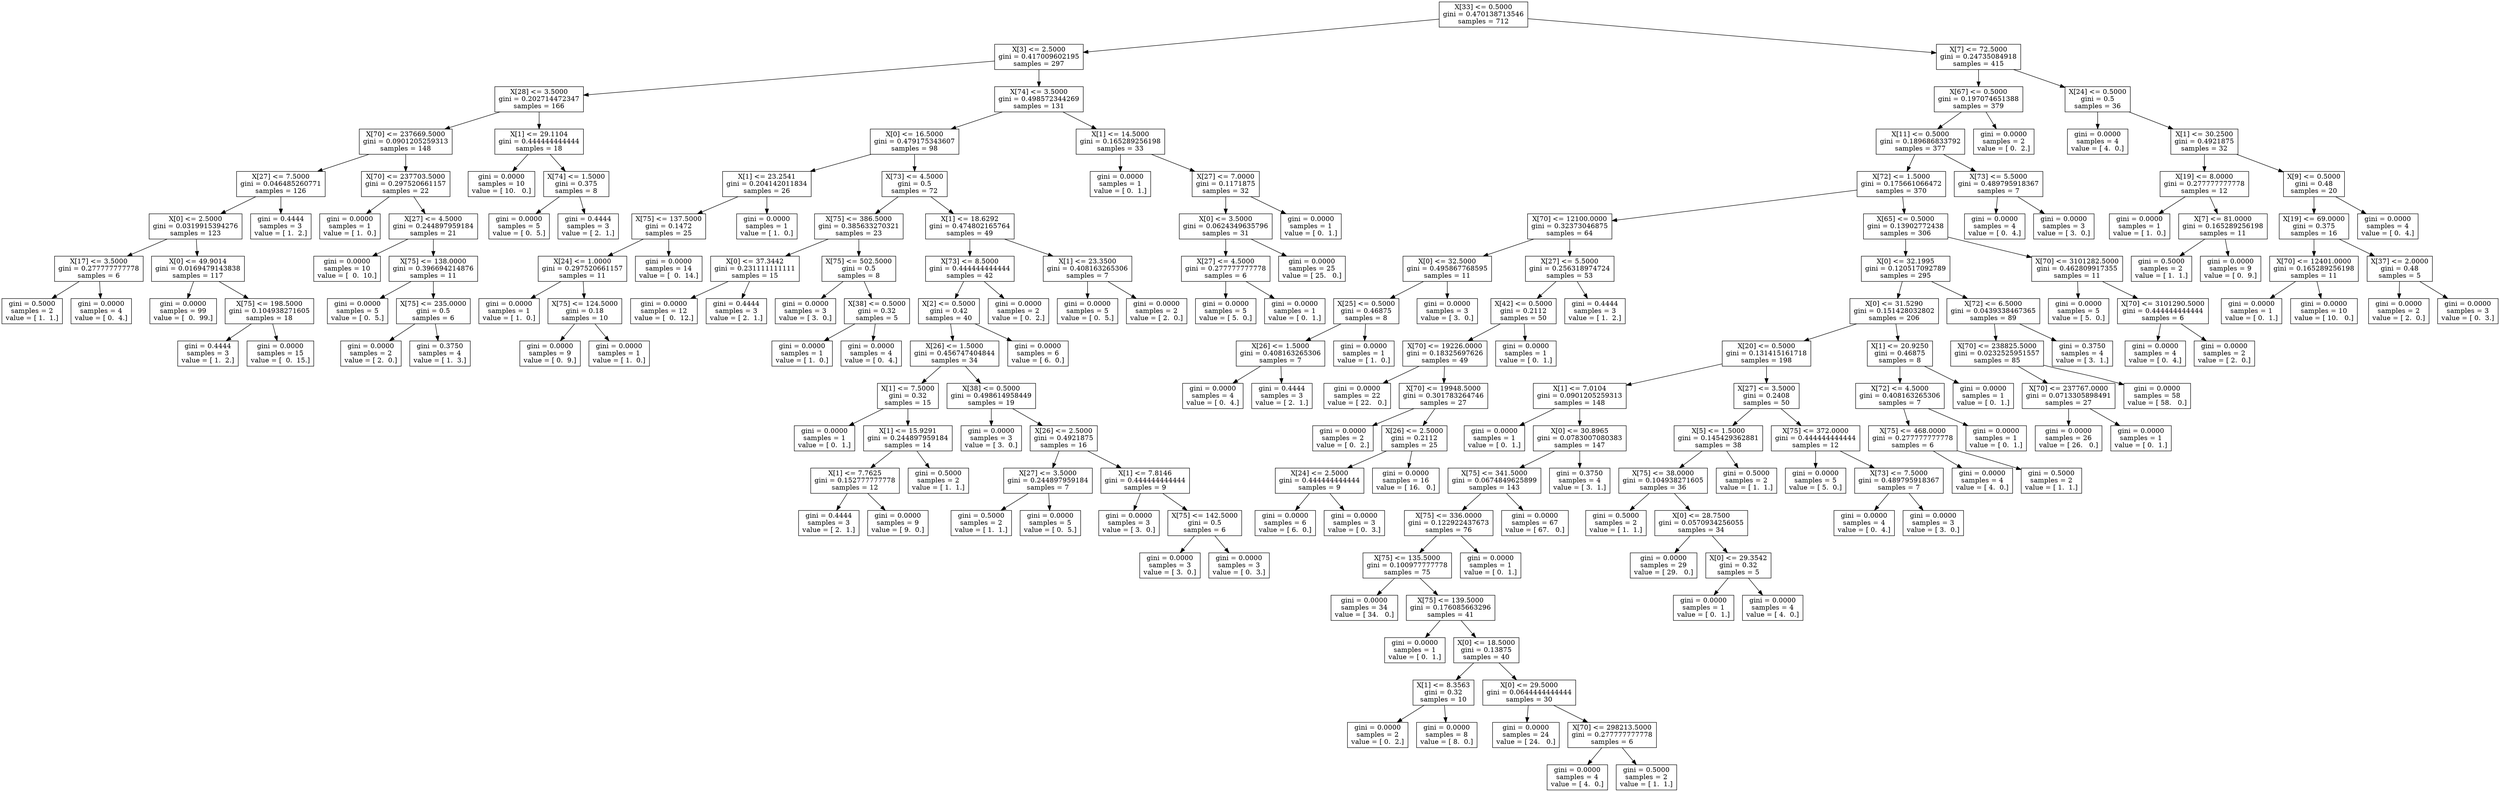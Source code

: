 digraph Tree {
0 [label="X[33] <= 0.5000\ngini = 0.470138713546\nsamples = 712", shape="box"] ;
1 [label="X[3] <= 2.5000\ngini = 0.417009602195\nsamples = 297", shape="box"] ;
0 -> 1 ;
2 [label="X[28] <= 3.5000\ngini = 0.202714472347\nsamples = 166", shape="box"] ;
1 -> 2 ;
3 [label="X[70] <= 237669.5000\ngini = 0.0901205259313\nsamples = 148", shape="box"] ;
2 -> 3 ;
4 [label="X[27] <= 7.5000\ngini = 0.046485260771\nsamples = 126", shape="box"] ;
3 -> 4 ;
5 [label="X[0] <= 2.5000\ngini = 0.0319915394276\nsamples = 123", shape="box"] ;
4 -> 5 ;
6 [label="X[17] <= 3.5000\ngini = 0.277777777778\nsamples = 6", shape="box"] ;
5 -> 6 ;
7 [label="gini = 0.5000\nsamples = 2\nvalue = [ 1.  1.]", shape="box"] ;
6 -> 7 ;
8 [label="gini = 0.0000\nsamples = 4\nvalue = [ 0.  4.]", shape="box"] ;
6 -> 8 ;
9 [label="X[0] <= 49.9014\ngini = 0.0169479143838\nsamples = 117", shape="box"] ;
5 -> 9 ;
10 [label="gini = 0.0000\nsamples = 99\nvalue = [  0.  99.]", shape="box"] ;
9 -> 10 ;
11 [label="X[75] <= 198.5000\ngini = 0.104938271605\nsamples = 18", shape="box"] ;
9 -> 11 ;
12 [label="gini = 0.4444\nsamples = 3\nvalue = [ 1.  2.]", shape="box"] ;
11 -> 12 ;
13 [label="gini = 0.0000\nsamples = 15\nvalue = [  0.  15.]", shape="box"] ;
11 -> 13 ;
14 [label="gini = 0.4444\nsamples = 3\nvalue = [ 1.  2.]", shape="box"] ;
4 -> 14 ;
15 [label="X[70] <= 237703.5000\ngini = 0.297520661157\nsamples = 22", shape="box"] ;
3 -> 15 ;
16 [label="gini = 0.0000\nsamples = 1\nvalue = [ 1.  0.]", shape="box"] ;
15 -> 16 ;
17 [label="X[27] <= 4.5000\ngini = 0.244897959184\nsamples = 21", shape="box"] ;
15 -> 17 ;
18 [label="gini = 0.0000\nsamples = 10\nvalue = [  0.  10.]", shape="box"] ;
17 -> 18 ;
19 [label="X[75] <= 138.0000\ngini = 0.396694214876\nsamples = 11", shape="box"] ;
17 -> 19 ;
20 [label="gini = 0.0000\nsamples = 5\nvalue = [ 0.  5.]", shape="box"] ;
19 -> 20 ;
21 [label="X[75] <= 235.0000\ngini = 0.5\nsamples = 6", shape="box"] ;
19 -> 21 ;
22 [label="gini = 0.0000\nsamples = 2\nvalue = [ 2.  0.]", shape="box"] ;
21 -> 22 ;
23 [label="gini = 0.3750\nsamples = 4\nvalue = [ 1.  3.]", shape="box"] ;
21 -> 23 ;
24 [label="X[1] <= 29.1104\ngini = 0.444444444444\nsamples = 18", shape="box"] ;
2 -> 24 ;
25 [label="gini = 0.0000\nsamples = 10\nvalue = [ 10.   0.]", shape="box"] ;
24 -> 25 ;
26 [label="X[74] <= 1.5000\ngini = 0.375\nsamples = 8", shape="box"] ;
24 -> 26 ;
27 [label="gini = 0.0000\nsamples = 5\nvalue = [ 0.  5.]", shape="box"] ;
26 -> 27 ;
28 [label="gini = 0.4444\nsamples = 3\nvalue = [ 2.  1.]", shape="box"] ;
26 -> 28 ;
29 [label="X[74] <= 3.5000\ngini = 0.498572344269\nsamples = 131", shape="box"] ;
1 -> 29 ;
30 [label="X[0] <= 16.5000\ngini = 0.479175343607\nsamples = 98", shape="box"] ;
29 -> 30 ;
31 [label="X[1] <= 23.2541\ngini = 0.204142011834\nsamples = 26", shape="box"] ;
30 -> 31 ;
32 [label="X[75] <= 137.5000\ngini = 0.1472\nsamples = 25", shape="box"] ;
31 -> 32 ;
33 [label="X[24] <= 1.0000\ngini = 0.297520661157\nsamples = 11", shape="box"] ;
32 -> 33 ;
34 [label="gini = 0.0000\nsamples = 1\nvalue = [ 1.  0.]", shape="box"] ;
33 -> 34 ;
35 [label="X[75] <= 124.5000\ngini = 0.18\nsamples = 10", shape="box"] ;
33 -> 35 ;
36 [label="gini = 0.0000\nsamples = 9\nvalue = [ 0.  9.]", shape="box"] ;
35 -> 36 ;
37 [label="gini = 0.0000\nsamples = 1\nvalue = [ 1.  0.]", shape="box"] ;
35 -> 37 ;
38 [label="gini = 0.0000\nsamples = 14\nvalue = [  0.  14.]", shape="box"] ;
32 -> 38 ;
39 [label="gini = 0.0000\nsamples = 1\nvalue = [ 1.  0.]", shape="box"] ;
31 -> 39 ;
40 [label="X[73] <= 4.5000\ngini = 0.5\nsamples = 72", shape="box"] ;
30 -> 40 ;
41 [label="X[75] <= 386.5000\ngini = 0.385633270321\nsamples = 23", shape="box"] ;
40 -> 41 ;
42 [label="X[0] <= 37.3442\ngini = 0.231111111111\nsamples = 15", shape="box"] ;
41 -> 42 ;
43 [label="gini = 0.0000\nsamples = 12\nvalue = [  0.  12.]", shape="box"] ;
42 -> 43 ;
44 [label="gini = 0.4444\nsamples = 3\nvalue = [ 2.  1.]", shape="box"] ;
42 -> 44 ;
45 [label="X[75] <= 502.5000\ngini = 0.5\nsamples = 8", shape="box"] ;
41 -> 45 ;
46 [label="gini = 0.0000\nsamples = 3\nvalue = [ 3.  0.]", shape="box"] ;
45 -> 46 ;
47 [label="X[38] <= 0.5000\ngini = 0.32\nsamples = 5", shape="box"] ;
45 -> 47 ;
48 [label="gini = 0.0000\nsamples = 1\nvalue = [ 1.  0.]", shape="box"] ;
47 -> 48 ;
49 [label="gini = 0.0000\nsamples = 4\nvalue = [ 0.  4.]", shape="box"] ;
47 -> 49 ;
50 [label="X[1] <= 18.6292\ngini = 0.474802165764\nsamples = 49", shape="box"] ;
40 -> 50 ;
51 [label="X[73] <= 8.5000\ngini = 0.444444444444\nsamples = 42", shape="box"] ;
50 -> 51 ;
52 [label="X[2] <= 0.5000\ngini = 0.42\nsamples = 40", shape="box"] ;
51 -> 52 ;
53 [label="X[26] <= 1.5000\ngini = 0.456747404844\nsamples = 34", shape="box"] ;
52 -> 53 ;
54 [label="X[1] <= 7.5000\ngini = 0.32\nsamples = 15", shape="box"] ;
53 -> 54 ;
55 [label="gini = 0.0000\nsamples = 1\nvalue = [ 0.  1.]", shape="box"] ;
54 -> 55 ;
56 [label="X[1] <= 15.9291\ngini = 0.244897959184\nsamples = 14", shape="box"] ;
54 -> 56 ;
57 [label="X[1] <= 7.7625\ngini = 0.152777777778\nsamples = 12", shape="box"] ;
56 -> 57 ;
58 [label="gini = 0.4444\nsamples = 3\nvalue = [ 2.  1.]", shape="box"] ;
57 -> 58 ;
59 [label="gini = 0.0000\nsamples = 9\nvalue = [ 9.  0.]", shape="box"] ;
57 -> 59 ;
60 [label="gini = 0.5000\nsamples = 2\nvalue = [ 1.  1.]", shape="box"] ;
56 -> 60 ;
61 [label="X[38] <= 0.5000\ngini = 0.498614958449\nsamples = 19", shape="box"] ;
53 -> 61 ;
62 [label="gini = 0.0000\nsamples = 3\nvalue = [ 3.  0.]", shape="box"] ;
61 -> 62 ;
63 [label="X[26] <= 2.5000\ngini = 0.4921875\nsamples = 16", shape="box"] ;
61 -> 63 ;
64 [label="X[27] <= 3.5000\ngini = 0.244897959184\nsamples = 7", shape="box"] ;
63 -> 64 ;
65 [label="gini = 0.5000\nsamples = 2\nvalue = [ 1.  1.]", shape="box"] ;
64 -> 65 ;
66 [label="gini = 0.0000\nsamples = 5\nvalue = [ 0.  5.]", shape="box"] ;
64 -> 66 ;
67 [label="X[1] <= 7.8146\ngini = 0.444444444444\nsamples = 9", shape="box"] ;
63 -> 67 ;
68 [label="gini = 0.0000\nsamples = 3\nvalue = [ 3.  0.]", shape="box"] ;
67 -> 68 ;
69 [label="X[75] <= 142.5000\ngini = 0.5\nsamples = 6", shape="box"] ;
67 -> 69 ;
70 [label="gini = 0.0000\nsamples = 3\nvalue = [ 3.  0.]", shape="box"] ;
69 -> 70 ;
71 [label="gini = 0.0000\nsamples = 3\nvalue = [ 0.  3.]", shape="box"] ;
69 -> 71 ;
72 [label="gini = 0.0000\nsamples = 6\nvalue = [ 6.  0.]", shape="box"] ;
52 -> 72 ;
73 [label="gini = 0.0000\nsamples = 2\nvalue = [ 0.  2.]", shape="box"] ;
51 -> 73 ;
74 [label="X[1] <= 23.3500\ngini = 0.408163265306\nsamples = 7", shape="box"] ;
50 -> 74 ;
75 [label="gini = 0.0000\nsamples = 5\nvalue = [ 0.  5.]", shape="box"] ;
74 -> 75 ;
76 [label="gini = 0.0000\nsamples = 2\nvalue = [ 2.  0.]", shape="box"] ;
74 -> 76 ;
77 [label="X[1] <= 14.5000\ngini = 0.165289256198\nsamples = 33", shape="box"] ;
29 -> 77 ;
78 [label="gini = 0.0000\nsamples = 1\nvalue = [ 0.  1.]", shape="box"] ;
77 -> 78 ;
79 [label="X[27] <= 7.0000\ngini = 0.1171875\nsamples = 32", shape="box"] ;
77 -> 79 ;
80 [label="X[0] <= 3.5000\ngini = 0.0624349635796\nsamples = 31", shape="box"] ;
79 -> 80 ;
81 [label="X[27] <= 4.5000\ngini = 0.277777777778\nsamples = 6", shape="box"] ;
80 -> 81 ;
82 [label="gini = 0.0000\nsamples = 5\nvalue = [ 5.  0.]", shape="box"] ;
81 -> 82 ;
83 [label="gini = 0.0000\nsamples = 1\nvalue = [ 0.  1.]", shape="box"] ;
81 -> 83 ;
84 [label="gini = 0.0000\nsamples = 25\nvalue = [ 25.   0.]", shape="box"] ;
80 -> 84 ;
85 [label="gini = 0.0000\nsamples = 1\nvalue = [ 0.  1.]", shape="box"] ;
79 -> 85 ;
86 [label="X[7] <= 72.5000\ngini = 0.24735084918\nsamples = 415", shape="box"] ;
0 -> 86 ;
87 [label="X[67] <= 0.5000\ngini = 0.197074651388\nsamples = 379", shape="box"] ;
86 -> 87 ;
88 [label="X[11] <= 0.5000\ngini = 0.189686833792\nsamples = 377", shape="box"] ;
87 -> 88 ;
89 [label="X[72] <= 1.5000\ngini = 0.175661066472\nsamples = 370", shape="box"] ;
88 -> 89 ;
90 [label="X[70] <= 12100.0000\ngini = 0.32373046875\nsamples = 64", shape="box"] ;
89 -> 90 ;
91 [label="X[0] <= 32.5000\ngini = 0.495867768595\nsamples = 11", shape="box"] ;
90 -> 91 ;
92 [label="X[25] <= 0.5000\ngini = 0.46875\nsamples = 8", shape="box"] ;
91 -> 92 ;
93 [label="X[26] <= 1.5000\ngini = 0.408163265306\nsamples = 7", shape="box"] ;
92 -> 93 ;
94 [label="gini = 0.0000\nsamples = 4\nvalue = [ 0.  4.]", shape="box"] ;
93 -> 94 ;
95 [label="gini = 0.4444\nsamples = 3\nvalue = [ 2.  1.]", shape="box"] ;
93 -> 95 ;
96 [label="gini = 0.0000\nsamples = 1\nvalue = [ 1.  0.]", shape="box"] ;
92 -> 96 ;
97 [label="gini = 0.0000\nsamples = 3\nvalue = [ 3.  0.]", shape="box"] ;
91 -> 97 ;
98 [label="X[27] <= 5.5000\ngini = 0.256318974724\nsamples = 53", shape="box"] ;
90 -> 98 ;
99 [label="X[42] <= 0.5000\ngini = 0.2112\nsamples = 50", shape="box"] ;
98 -> 99 ;
100 [label="X[70] <= 19226.0000\ngini = 0.18325697626\nsamples = 49", shape="box"] ;
99 -> 100 ;
101 [label="gini = 0.0000\nsamples = 22\nvalue = [ 22.   0.]", shape="box"] ;
100 -> 101 ;
102 [label="X[70] <= 19948.5000\ngini = 0.301783264746\nsamples = 27", shape="box"] ;
100 -> 102 ;
103 [label="gini = 0.0000\nsamples = 2\nvalue = [ 0.  2.]", shape="box"] ;
102 -> 103 ;
104 [label="X[26] <= 2.5000\ngini = 0.2112\nsamples = 25", shape="box"] ;
102 -> 104 ;
105 [label="X[24] <= 2.5000\ngini = 0.444444444444\nsamples = 9", shape="box"] ;
104 -> 105 ;
106 [label="gini = 0.0000\nsamples = 6\nvalue = [ 6.  0.]", shape="box"] ;
105 -> 106 ;
107 [label="gini = 0.0000\nsamples = 3\nvalue = [ 0.  3.]", shape="box"] ;
105 -> 107 ;
108 [label="gini = 0.0000\nsamples = 16\nvalue = [ 16.   0.]", shape="box"] ;
104 -> 108 ;
109 [label="gini = 0.0000\nsamples = 1\nvalue = [ 0.  1.]", shape="box"] ;
99 -> 109 ;
110 [label="gini = 0.4444\nsamples = 3\nvalue = [ 1.  2.]", shape="box"] ;
98 -> 110 ;
111 [label="X[65] <= 0.5000\ngini = 0.13902772438\nsamples = 306", shape="box"] ;
89 -> 111 ;
112 [label="X[0] <= 32.1995\ngini = 0.120517092789\nsamples = 295", shape="box"] ;
111 -> 112 ;
113 [label="X[0] <= 31.5290\ngini = 0.151428032802\nsamples = 206", shape="box"] ;
112 -> 113 ;
114 [label="X[20] <= 0.5000\ngini = 0.131415161718\nsamples = 198", shape="box"] ;
113 -> 114 ;
115 [label="X[1] <= 7.0104\ngini = 0.0901205259313\nsamples = 148", shape="box"] ;
114 -> 115 ;
116 [label="gini = 0.0000\nsamples = 1\nvalue = [ 0.  1.]", shape="box"] ;
115 -> 116 ;
117 [label="X[0] <= 30.8965\ngini = 0.0783007080383\nsamples = 147", shape="box"] ;
115 -> 117 ;
118 [label="X[75] <= 341.5000\ngini = 0.0674849625899\nsamples = 143", shape="box"] ;
117 -> 118 ;
119 [label="X[75] <= 336.0000\ngini = 0.122922437673\nsamples = 76", shape="box"] ;
118 -> 119 ;
120 [label="X[75] <= 135.5000\ngini = 0.100977777778\nsamples = 75", shape="box"] ;
119 -> 120 ;
121 [label="gini = 0.0000\nsamples = 34\nvalue = [ 34.   0.]", shape="box"] ;
120 -> 121 ;
122 [label="X[75] <= 139.5000\ngini = 0.176085663296\nsamples = 41", shape="box"] ;
120 -> 122 ;
123 [label="gini = 0.0000\nsamples = 1\nvalue = [ 0.  1.]", shape="box"] ;
122 -> 123 ;
124 [label="X[0] <= 18.5000\ngini = 0.13875\nsamples = 40", shape="box"] ;
122 -> 124 ;
125 [label="X[1] <= 8.3563\ngini = 0.32\nsamples = 10", shape="box"] ;
124 -> 125 ;
126 [label="gini = 0.0000\nsamples = 2\nvalue = [ 0.  2.]", shape="box"] ;
125 -> 126 ;
127 [label="gini = 0.0000\nsamples = 8\nvalue = [ 8.  0.]", shape="box"] ;
125 -> 127 ;
128 [label="X[0] <= 29.5000\ngini = 0.0644444444444\nsamples = 30", shape="box"] ;
124 -> 128 ;
129 [label="gini = 0.0000\nsamples = 24\nvalue = [ 24.   0.]", shape="box"] ;
128 -> 129 ;
130 [label="X[70] <= 298213.5000\ngini = 0.277777777778\nsamples = 6", shape="box"] ;
128 -> 130 ;
131 [label="gini = 0.0000\nsamples = 4\nvalue = [ 4.  0.]", shape="box"] ;
130 -> 131 ;
132 [label="gini = 0.5000\nsamples = 2\nvalue = [ 1.  1.]", shape="box"] ;
130 -> 132 ;
133 [label="gini = 0.0000\nsamples = 1\nvalue = [ 0.  1.]", shape="box"] ;
119 -> 133 ;
134 [label="gini = 0.0000\nsamples = 67\nvalue = [ 67.   0.]", shape="box"] ;
118 -> 134 ;
135 [label="gini = 0.3750\nsamples = 4\nvalue = [ 3.  1.]", shape="box"] ;
117 -> 135 ;
136 [label="X[27] <= 3.5000\ngini = 0.2408\nsamples = 50", shape="box"] ;
114 -> 136 ;
137 [label="X[5] <= 1.5000\ngini = 0.145429362881\nsamples = 38", shape="box"] ;
136 -> 137 ;
138 [label="X[75] <= 38.0000\ngini = 0.104938271605\nsamples = 36", shape="box"] ;
137 -> 138 ;
139 [label="gini = 0.5000\nsamples = 2\nvalue = [ 1.  1.]", shape="box"] ;
138 -> 139 ;
140 [label="X[0] <= 28.7500\ngini = 0.0570934256055\nsamples = 34", shape="box"] ;
138 -> 140 ;
141 [label="gini = 0.0000\nsamples = 29\nvalue = [ 29.   0.]", shape="box"] ;
140 -> 141 ;
142 [label="X[0] <= 29.3542\ngini = 0.32\nsamples = 5", shape="box"] ;
140 -> 142 ;
143 [label="gini = 0.0000\nsamples = 1\nvalue = [ 0.  1.]", shape="box"] ;
142 -> 143 ;
144 [label="gini = 0.0000\nsamples = 4\nvalue = [ 4.  0.]", shape="box"] ;
142 -> 144 ;
145 [label="gini = 0.5000\nsamples = 2\nvalue = [ 1.  1.]", shape="box"] ;
137 -> 145 ;
146 [label="X[75] <= 372.0000\ngini = 0.444444444444\nsamples = 12", shape="box"] ;
136 -> 146 ;
147 [label="gini = 0.0000\nsamples = 5\nvalue = [ 5.  0.]", shape="box"] ;
146 -> 147 ;
148 [label="X[73] <= 7.5000\ngini = 0.489795918367\nsamples = 7", shape="box"] ;
146 -> 148 ;
149 [label="gini = 0.0000\nsamples = 4\nvalue = [ 0.  4.]", shape="box"] ;
148 -> 149 ;
150 [label="gini = 0.0000\nsamples = 3\nvalue = [ 3.  0.]", shape="box"] ;
148 -> 150 ;
151 [label="X[1] <= 20.9250\ngini = 0.46875\nsamples = 8", shape="box"] ;
113 -> 151 ;
152 [label="X[72] <= 4.5000\ngini = 0.408163265306\nsamples = 7", shape="box"] ;
151 -> 152 ;
153 [label="X[75] <= 468.0000\ngini = 0.277777777778\nsamples = 6", shape="box"] ;
152 -> 153 ;
154 [label="gini = 0.0000\nsamples = 4\nvalue = [ 4.  0.]", shape="box"] ;
153 -> 154 ;
155 [label="gini = 0.5000\nsamples = 2\nvalue = [ 1.  1.]", shape="box"] ;
153 -> 155 ;
156 [label="gini = 0.0000\nsamples = 1\nvalue = [ 0.  1.]", shape="box"] ;
152 -> 156 ;
157 [label="gini = 0.0000\nsamples = 1\nvalue = [ 0.  1.]", shape="box"] ;
151 -> 157 ;
158 [label="X[72] <= 6.5000\ngini = 0.0439338467365\nsamples = 89", shape="box"] ;
112 -> 158 ;
159 [label="X[70] <= 238825.5000\ngini = 0.0232525951557\nsamples = 85", shape="box"] ;
158 -> 159 ;
160 [label="X[70] <= 237767.0000\ngini = 0.0713305898491\nsamples = 27", shape="box"] ;
159 -> 160 ;
161 [label="gini = 0.0000\nsamples = 26\nvalue = [ 26.   0.]", shape="box"] ;
160 -> 161 ;
162 [label="gini = 0.0000\nsamples = 1\nvalue = [ 0.  1.]", shape="box"] ;
160 -> 162 ;
163 [label="gini = 0.0000\nsamples = 58\nvalue = [ 58.   0.]", shape="box"] ;
159 -> 163 ;
164 [label="gini = 0.3750\nsamples = 4\nvalue = [ 3.  1.]", shape="box"] ;
158 -> 164 ;
165 [label="X[70] <= 3101282.5000\ngini = 0.462809917355\nsamples = 11", shape="box"] ;
111 -> 165 ;
166 [label="gini = 0.0000\nsamples = 5\nvalue = [ 5.  0.]", shape="box"] ;
165 -> 166 ;
167 [label="X[70] <= 3101290.5000\ngini = 0.444444444444\nsamples = 6", shape="box"] ;
165 -> 167 ;
168 [label="gini = 0.0000\nsamples = 4\nvalue = [ 0.  4.]", shape="box"] ;
167 -> 168 ;
169 [label="gini = 0.0000\nsamples = 2\nvalue = [ 2.  0.]", shape="box"] ;
167 -> 169 ;
170 [label="X[73] <= 5.5000\ngini = 0.489795918367\nsamples = 7", shape="box"] ;
88 -> 170 ;
171 [label="gini = 0.0000\nsamples = 4\nvalue = [ 0.  4.]", shape="box"] ;
170 -> 171 ;
172 [label="gini = 0.0000\nsamples = 3\nvalue = [ 3.  0.]", shape="box"] ;
170 -> 172 ;
173 [label="gini = 0.0000\nsamples = 2\nvalue = [ 0.  2.]", shape="box"] ;
87 -> 173 ;
174 [label="X[24] <= 0.5000\ngini = 0.5\nsamples = 36", shape="box"] ;
86 -> 174 ;
175 [label="gini = 0.0000\nsamples = 4\nvalue = [ 4.  0.]", shape="box"] ;
174 -> 175 ;
176 [label="X[1] <= 30.2500\ngini = 0.4921875\nsamples = 32", shape="box"] ;
174 -> 176 ;
177 [label="X[19] <= 8.0000\ngini = 0.277777777778\nsamples = 12", shape="box"] ;
176 -> 177 ;
178 [label="gini = 0.0000\nsamples = 1\nvalue = [ 1.  0.]", shape="box"] ;
177 -> 178 ;
179 [label="X[7] <= 81.0000\ngini = 0.165289256198\nsamples = 11", shape="box"] ;
177 -> 179 ;
180 [label="gini = 0.5000\nsamples = 2\nvalue = [ 1.  1.]", shape="box"] ;
179 -> 180 ;
181 [label="gini = 0.0000\nsamples = 9\nvalue = [ 0.  9.]", shape="box"] ;
179 -> 181 ;
182 [label="X[9] <= 0.5000\ngini = 0.48\nsamples = 20", shape="box"] ;
176 -> 182 ;
183 [label="X[19] <= 69.0000\ngini = 0.375\nsamples = 16", shape="box"] ;
182 -> 183 ;
184 [label="X[70] <= 12401.0000\ngini = 0.165289256198\nsamples = 11", shape="box"] ;
183 -> 184 ;
185 [label="gini = 0.0000\nsamples = 1\nvalue = [ 0.  1.]", shape="box"] ;
184 -> 185 ;
186 [label="gini = 0.0000\nsamples = 10\nvalue = [ 10.   0.]", shape="box"] ;
184 -> 186 ;
187 [label="X[37] <= 2.0000\ngini = 0.48\nsamples = 5", shape="box"] ;
183 -> 187 ;
188 [label="gini = 0.0000\nsamples = 2\nvalue = [ 2.  0.]", shape="box"] ;
187 -> 188 ;
189 [label="gini = 0.0000\nsamples = 3\nvalue = [ 0.  3.]", shape="box"] ;
187 -> 189 ;
190 [label="gini = 0.0000\nsamples = 4\nvalue = [ 0.  4.]", shape="box"] ;
182 -> 190 ;
}